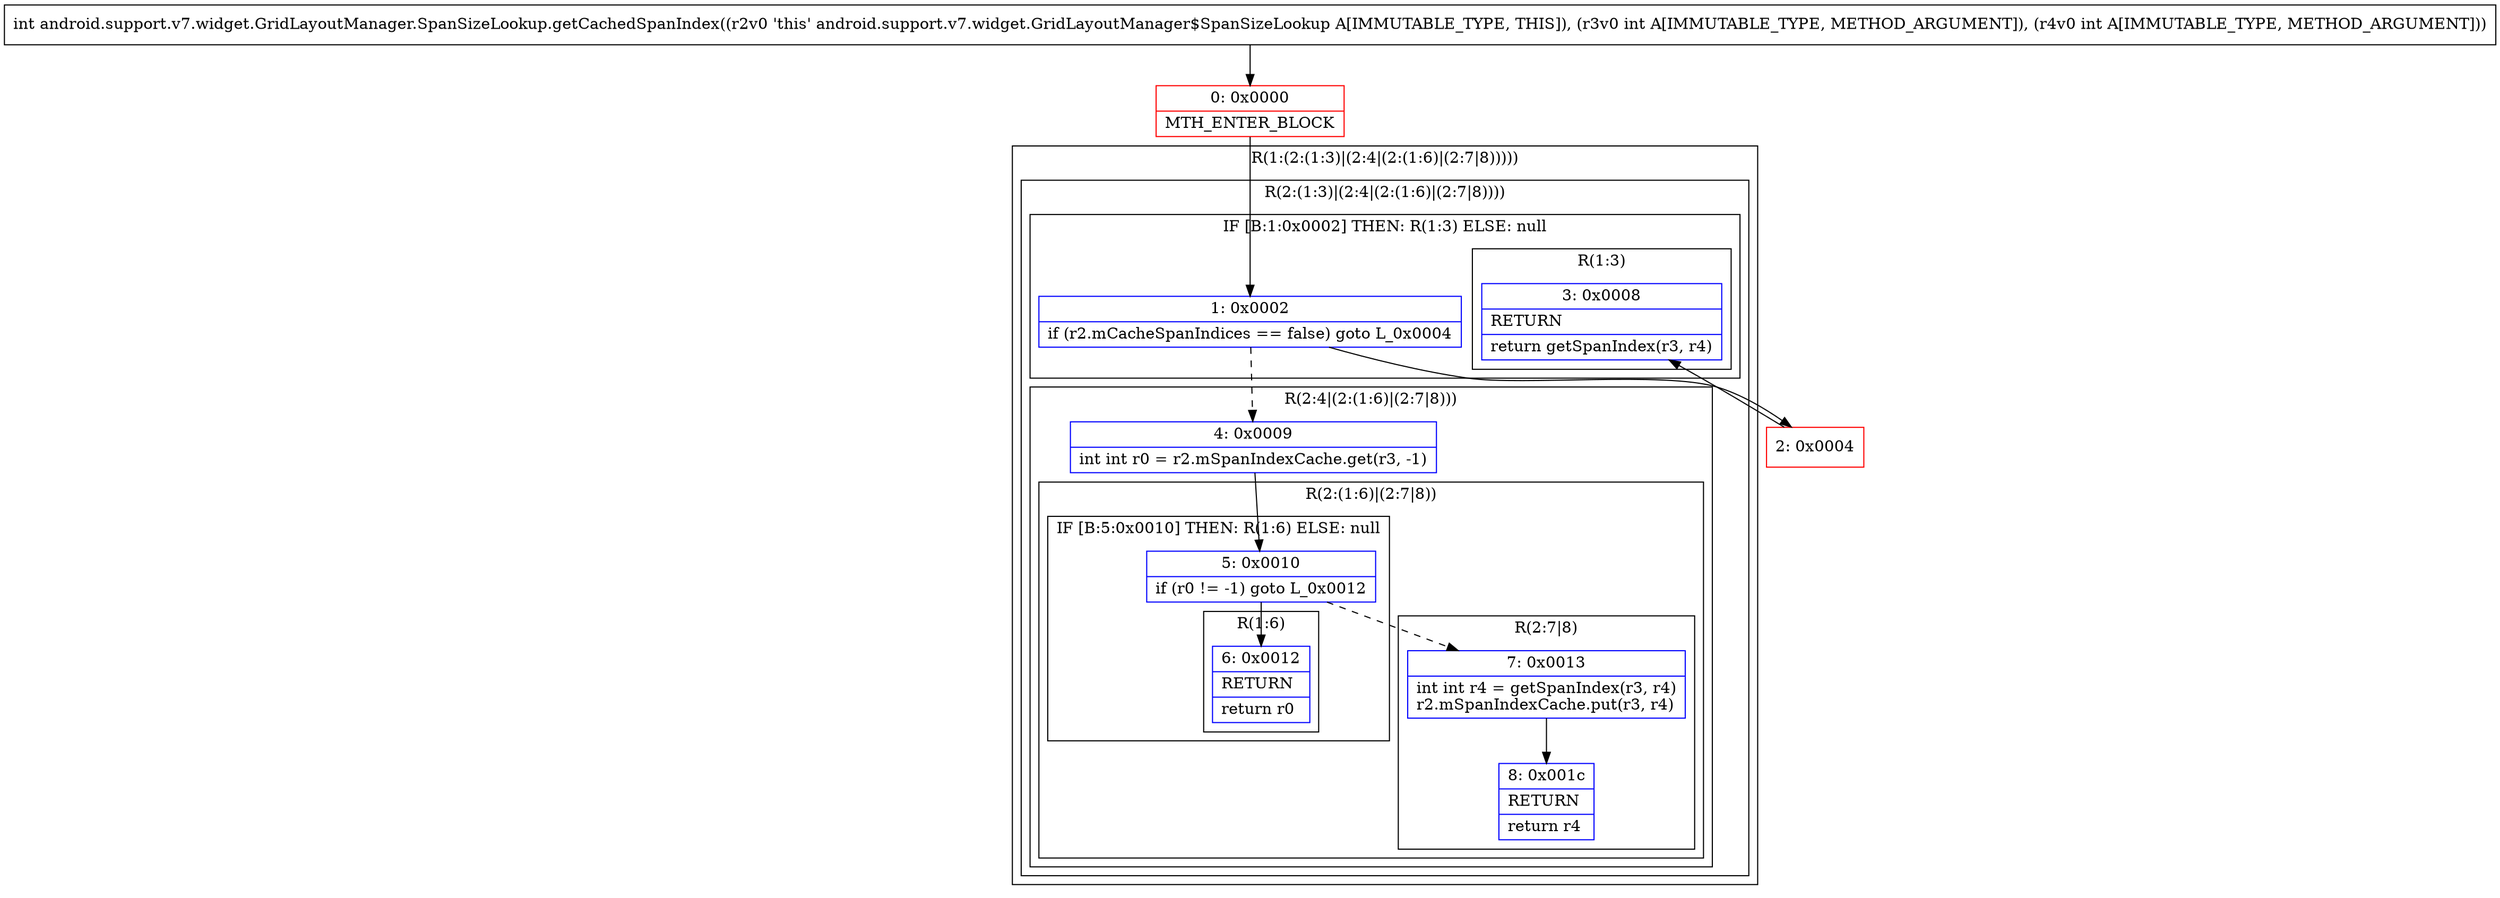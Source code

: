 digraph "CFG forandroid.support.v7.widget.GridLayoutManager.SpanSizeLookup.getCachedSpanIndex(II)I" {
subgraph cluster_Region_1046906644 {
label = "R(1:(2:(1:3)|(2:4|(2:(1:6)|(2:7|8)))))";
node [shape=record,color=blue];
subgraph cluster_Region_2124699606 {
label = "R(2:(1:3)|(2:4|(2:(1:6)|(2:7|8))))";
node [shape=record,color=blue];
subgraph cluster_IfRegion_237720170 {
label = "IF [B:1:0x0002] THEN: R(1:3) ELSE: null";
node [shape=record,color=blue];
Node_1 [shape=record,label="{1\:\ 0x0002|if (r2.mCacheSpanIndices == false) goto L_0x0004\l}"];
subgraph cluster_Region_1865959017 {
label = "R(1:3)";
node [shape=record,color=blue];
Node_3 [shape=record,label="{3\:\ 0x0008|RETURN\l|return getSpanIndex(r3, r4)\l}"];
}
}
subgraph cluster_Region_207411601 {
label = "R(2:4|(2:(1:6)|(2:7|8)))";
node [shape=record,color=blue];
Node_4 [shape=record,label="{4\:\ 0x0009|int int r0 = r2.mSpanIndexCache.get(r3, \-1)\l}"];
subgraph cluster_Region_1701589693 {
label = "R(2:(1:6)|(2:7|8))";
node [shape=record,color=blue];
subgraph cluster_IfRegion_567371779 {
label = "IF [B:5:0x0010] THEN: R(1:6) ELSE: null";
node [shape=record,color=blue];
Node_5 [shape=record,label="{5\:\ 0x0010|if (r0 != \-1) goto L_0x0012\l}"];
subgraph cluster_Region_431367847 {
label = "R(1:6)";
node [shape=record,color=blue];
Node_6 [shape=record,label="{6\:\ 0x0012|RETURN\l|return r0\l}"];
}
}
subgraph cluster_Region_324883744 {
label = "R(2:7|8)";
node [shape=record,color=blue];
Node_7 [shape=record,label="{7\:\ 0x0013|int int r4 = getSpanIndex(r3, r4)\lr2.mSpanIndexCache.put(r3, r4)\l}"];
Node_8 [shape=record,label="{8\:\ 0x001c|RETURN\l|return r4\l}"];
}
}
}
}
}
Node_0 [shape=record,color=red,label="{0\:\ 0x0000|MTH_ENTER_BLOCK\l}"];
Node_2 [shape=record,color=red,label="{2\:\ 0x0004}"];
MethodNode[shape=record,label="{int android.support.v7.widget.GridLayoutManager.SpanSizeLookup.getCachedSpanIndex((r2v0 'this' android.support.v7.widget.GridLayoutManager$SpanSizeLookup A[IMMUTABLE_TYPE, THIS]), (r3v0 int A[IMMUTABLE_TYPE, METHOD_ARGUMENT]), (r4v0 int A[IMMUTABLE_TYPE, METHOD_ARGUMENT])) }"];
MethodNode -> Node_0;
Node_1 -> Node_2;
Node_1 -> Node_4[style=dashed];
Node_4 -> Node_5;
Node_5 -> Node_6;
Node_5 -> Node_7[style=dashed];
Node_7 -> Node_8;
Node_0 -> Node_1;
Node_2 -> Node_3;
}

